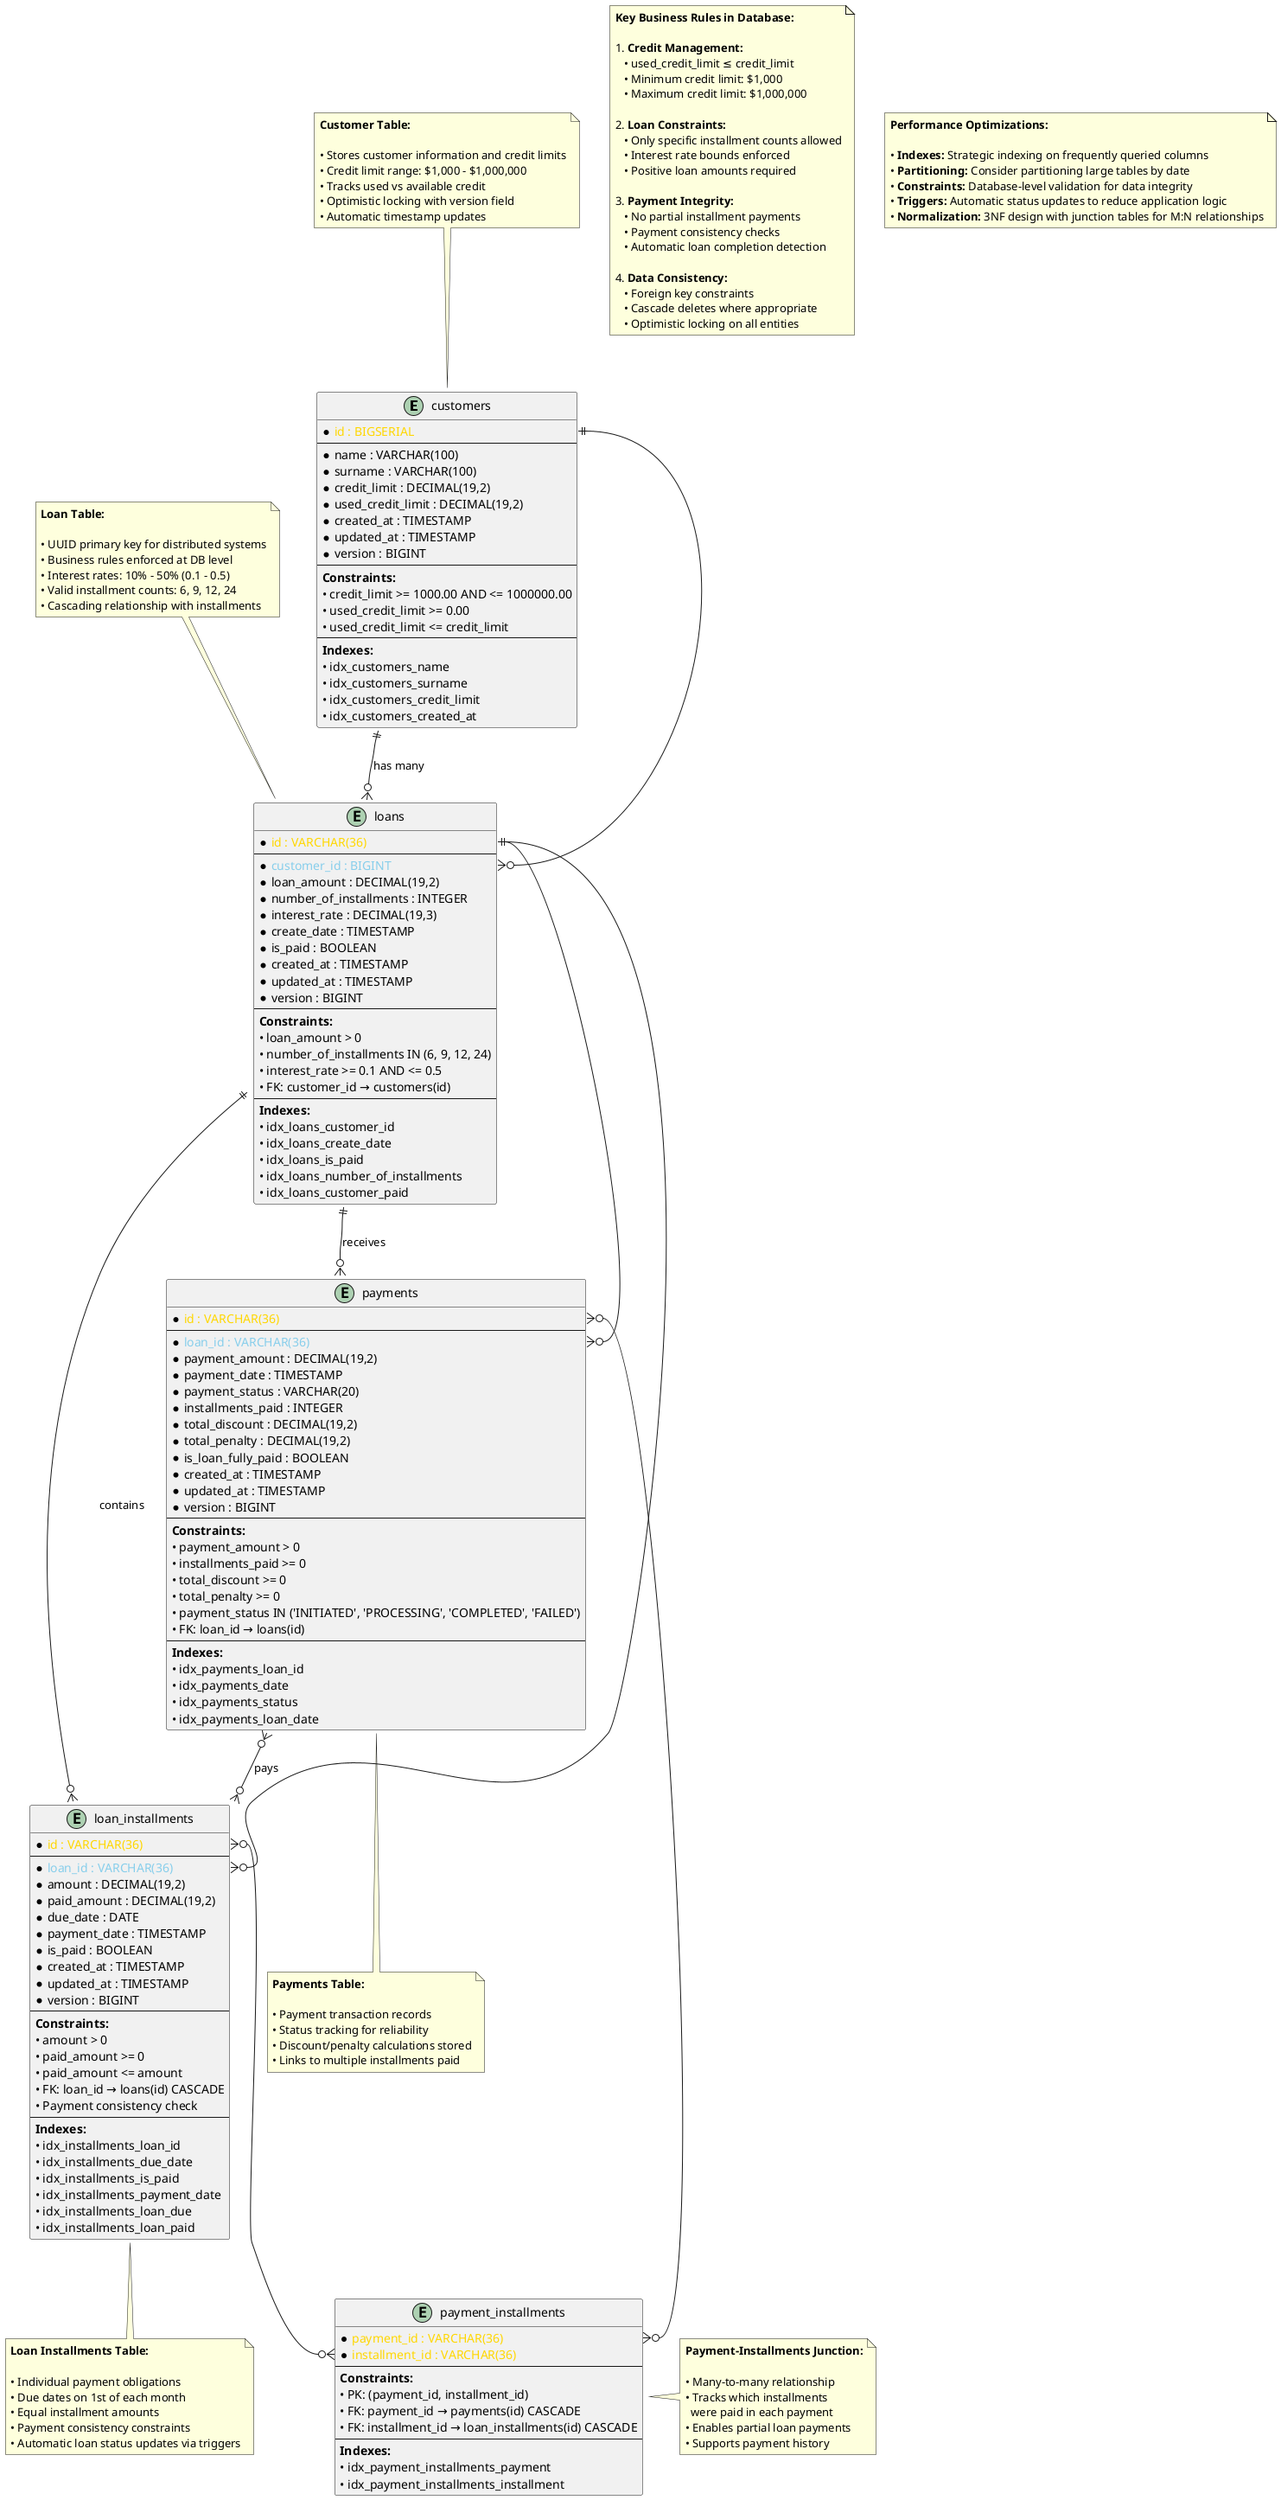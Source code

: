 @startuml Entity Relationship Diagram

!define PRIMARY_KEY_COLOR #FFD700
!define FOREIGN_KEY_COLOR #87CEEB
!define REGULAR_FIELD_COLOR #F0F0F0

skinparam backgroundColor #FFFFFF

entity "customers" {
    * <color:PRIMARY_KEY_COLOR>id : BIGSERIAL</color>
    --
    * name : VARCHAR(100)
    * surname : VARCHAR(100)
    * credit_limit : DECIMAL(19,2)
    * used_credit_limit : DECIMAL(19,2)
    * created_at : TIMESTAMP
    * updated_at : TIMESTAMP
    * version : BIGINT
    --
    <b>Constraints:</b>
    • credit_limit >= 1000.00 AND <= 1000000.00
    • used_credit_limit >= 0.00
    • used_credit_limit <= credit_limit
    --
    <b>Indexes:</b>
    • idx_customers_name
    • idx_customers_surname
    • idx_customers_credit_limit
    • idx_customers_created_at
}

entity "loans" {
    * <color:PRIMARY_KEY_COLOR>id : VARCHAR(36)</color>
    --
    * <color:FOREIGN_KEY_COLOR>customer_id : BIGINT</color>
    * loan_amount : DECIMAL(19,2)
    * number_of_installments : INTEGER
    * interest_rate : DECIMAL(19,3)
    * create_date : TIMESTAMP
    * is_paid : BOOLEAN
    * created_at : TIMESTAMP
    * updated_at : TIMESTAMP
    * version : BIGINT
    --
    <b>Constraints:</b>
    • loan_amount > 0
    • number_of_installments IN (6, 9, 12, 24)
    • interest_rate >= 0.1 AND <= 0.5
    • FK: customer_id → customers(id)
    --
    <b>Indexes:</b>
    • idx_loans_customer_id
    • idx_loans_create_date
    • idx_loans_is_paid
    • idx_loans_number_of_installments
    • idx_loans_customer_paid
}

entity "loan_installments" {
    * <color:PRIMARY_KEY_COLOR>id : VARCHAR(36)</color>
    --
    * <color:FOREIGN_KEY_COLOR>loan_id : VARCHAR(36)</color>
    * amount : DECIMAL(19,2)
    * paid_amount : DECIMAL(19,2)
    * due_date : DATE
    * payment_date : TIMESTAMP
    * is_paid : BOOLEAN
    * created_at : TIMESTAMP
    * updated_at : TIMESTAMP
    * version : BIGINT
    --
    <b>Constraints:</b>
    • amount > 0
    • paid_amount >= 0
    • paid_amount <= amount
    • FK: loan_id → loans(id) CASCADE
    • Payment consistency check
    --
    <b>Indexes:</b>
    • idx_installments_loan_id
    • idx_installments_due_date
    • idx_installments_is_paid
    • idx_installments_payment_date
    • idx_installments_loan_due
    • idx_installments_loan_paid
}

entity "payments" {
    * <color:PRIMARY_KEY_COLOR>id : VARCHAR(36)</color>
    --
    * <color:FOREIGN_KEY_COLOR>loan_id : VARCHAR(36)</color>
    * payment_amount : DECIMAL(19,2)
    * payment_date : TIMESTAMP
    * payment_status : VARCHAR(20)
    * installments_paid : INTEGER
    * total_discount : DECIMAL(19,2)
    * total_penalty : DECIMAL(19,2)
    * is_loan_fully_paid : BOOLEAN
    * created_at : TIMESTAMP
    * updated_at : TIMESTAMP
    * version : BIGINT
    --
    <b>Constraints:</b>
    • payment_amount > 0
    • installments_paid >= 0
    • total_discount >= 0
    • total_penalty >= 0
    • payment_status IN ('INITIATED', 'PROCESSING', 'COMPLETED', 'FAILED')
    • FK: loan_id → loans(id)
    --
    <b>Indexes:</b>
    • idx_payments_loan_id
    • idx_payments_date
    • idx_payments_status
    • idx_payments_loan_date
}

entity "payment_installments" {
    * <color:PRIMARY_KEY_COLOR>payment_id : VARCHAR(36)</color>
    * <color:PRIMARY_KEY_COLOR>installment_id : VARCHAR(36)</color>
    --
    <b>Constraints:</b>
    • PK: (payment_id, installment_id)
    • FK: payment_id → payments(id) CASCADE
    • FK: installment_id → loan_installments(id) CASCADE
    --
    <b>Indexes:</b>
    • idx_payment_installments_payment
    • idx_payment_installments_installment
}

' Relationships
customers ||--o{ loans : "has many"
loans ||--o{ loan_installments : "contains"
loans ||--o{ payments : "receives"
payments }o--o{ loan_installments : "pays"

' Relationship details
customers::id ||--o{ loans::customer_id
loans::id ||--o{ loan_installments::loan_id
loans::id ||--o{ payments::loan_id
payments::id }o--o{ payment_installments::payment_id
loan_installments::id }o--o{ payment_installments::installment_id

note top of customers
    <b>Customer Table:</b>

    • Stores customer information and credit limits
    • Credit limit range: $1,000 - $1,000,000
    • Tracks used vs available credit
    • Optimistic locking with version field
    • Automatic timestamp updates
end note

note top of loans
    <b>Loan Table:</b>

    • UUID primary key for distributed systems
    • Business rules enforced at DB level
    • Interest rates: 10% - 50% (0.1 - 0.5)
    • Valid installment counts: 6, 9, 12, 24
    • Cascading relationship with installments
end note

note bottom of loan_installments
    <b>Loan Installments Table:</b>

    • Individual payment obligations
    • Due dates on 1st of each month
    • Equal installment amounts
    • Payment consistency constraints
    • Automatic loan status updates via triggers
end note

note bottom of payments
    <b>Payments Table:</b>

    • Payment transaction records
    • Status tracking for reliability
    • Discount/penalty calculations stored
    • Links to multiple installments paid
end note

note right of payment_installments
    <b>Payment-Installments Junction:</b>

    • Many-to-many relationship
    • Tracks which installments
      were paid in each payment
    • Enables partial loan payments
    • Supports payment history
end note

note as BusinessRules
    <b>Key Business Rules in Database:</b>

    1. <b>Credit Management:</b>
       • used_credit_limit ≤ credit_limit
       • Minimum credit limit: $1,000
       • Maximum credit limit: $1,000,000

    2. <b>Loan Constraints:</b>
       • Only specific installment counts allowed
       • Interest rate bounds enforced
       • Positive loan amounts required

    3. <b>Payment Integrity:</b>
       • No partial installment payments
       • Payment consistency checks
       • Automatic loan completion detection

    4. <b>Data Consistency:</b>
       • Foreign key constraints
       • Cascade deletes where appropriate
       • Optimistic locking on all entities
end note

note as PerformanceConsiderations
    <b>Performance Optimizations:</b>

    • <b>Indexes:</b> Strategic indexing on frequently queried columns
    • <b>Partitioning:</b> Consider partitioning large tables by date
    • <b>Constraints:</b> Database-level validation for data integrity
    • <b>Triggers:</b> Automatic status updates to reduce application logic
    • <b>Normalization:</b> 3NF design with junction tables for M:N relationships
end note

@enduml
